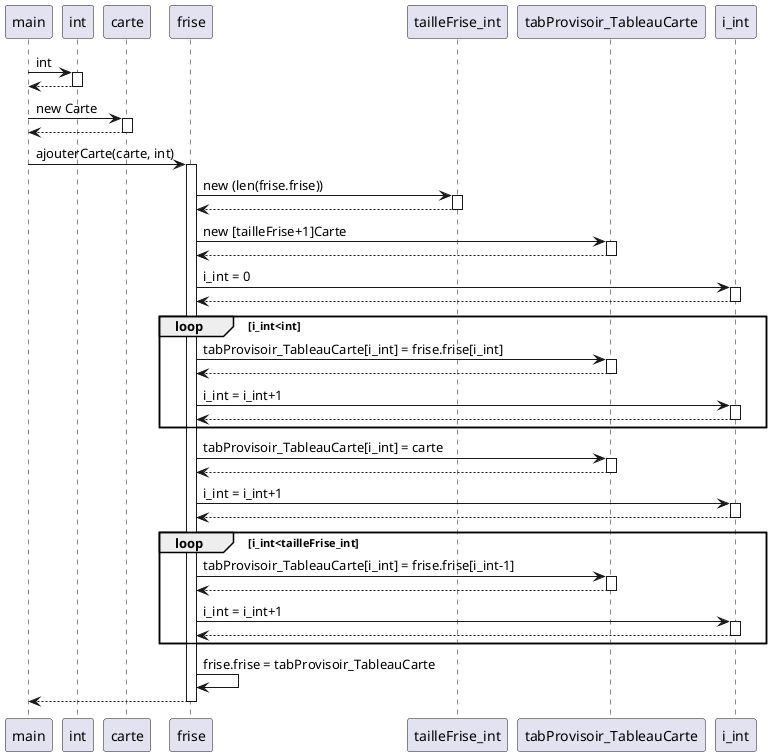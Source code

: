 @startuml
'https://plantuml.com/sequence-diagram

main -> int : int
activate int
int  --> main
deactivate int

main -> carte : new Carte
activate carte
carte  --> main
deactivate carte

main -> frise :ajouterCarte(carte, int)
activate frise

frise -> tailleFrise_int : new (len(frise.frise))
activate tailleFrise_int
tailleFrise_int --> frise
deactivate tailleFrise_int

frise -> tabProvisoir_TableauCarte : new [tailleFrise+1]Carte
activate tabProvisoir_TableauCarte
tabProvisoir_TableauCarte --> frise
deactivate tabProvisoir_TableauCarte

frise -> i_int : i_int = 0
activate i_int
i_int  --> frise
deactivate i_int

loop i_int<int
frise ->tabProvisoir_TableauCarte : tabProvisoir_TableauCarte[i_int] = frise.frise[i_int]
activate tabProvisoir_TableauCarte
tabProvisoir_TableauCarte --> frise
deactivate tabProvisoir_TableauCarte

frise -> i_int : i_int = i_int+1
activate i_int
i_int  --> frise
deactivate i_int
end

frise ->tabProvisoir_TableauCarte:tabProvisoir_TableauCarte[i_int] = carte
activate tabProvisoir_TableauCarte
tabProvisoir_TableauCarte --> frise
deactivate tabProvisoir_TableauCarte

frise -> i_int : i_int = i_int+1
activate i_int
i_int  --> frise
deactivate i_int

loop i_int<tailleFrise_int
frise ->tabProvisoir_TableauCarte : tabProvisoir_TableauCarte[i_int] = frise.frise[i_int-1]
activate tabProvisoir_TableauCarte
tabProvisoir_TableauCarte --> frise
deactivate tabProvisoir_TableauCarte

frise -> i_int : i_int = i_int+1
activate i_int
i_int  --> frise
deactivate i_int
end

frise ->frise: frise.frise = tabProvisoir_TableauCarte

frise --> main
deactivate frise
@enduml